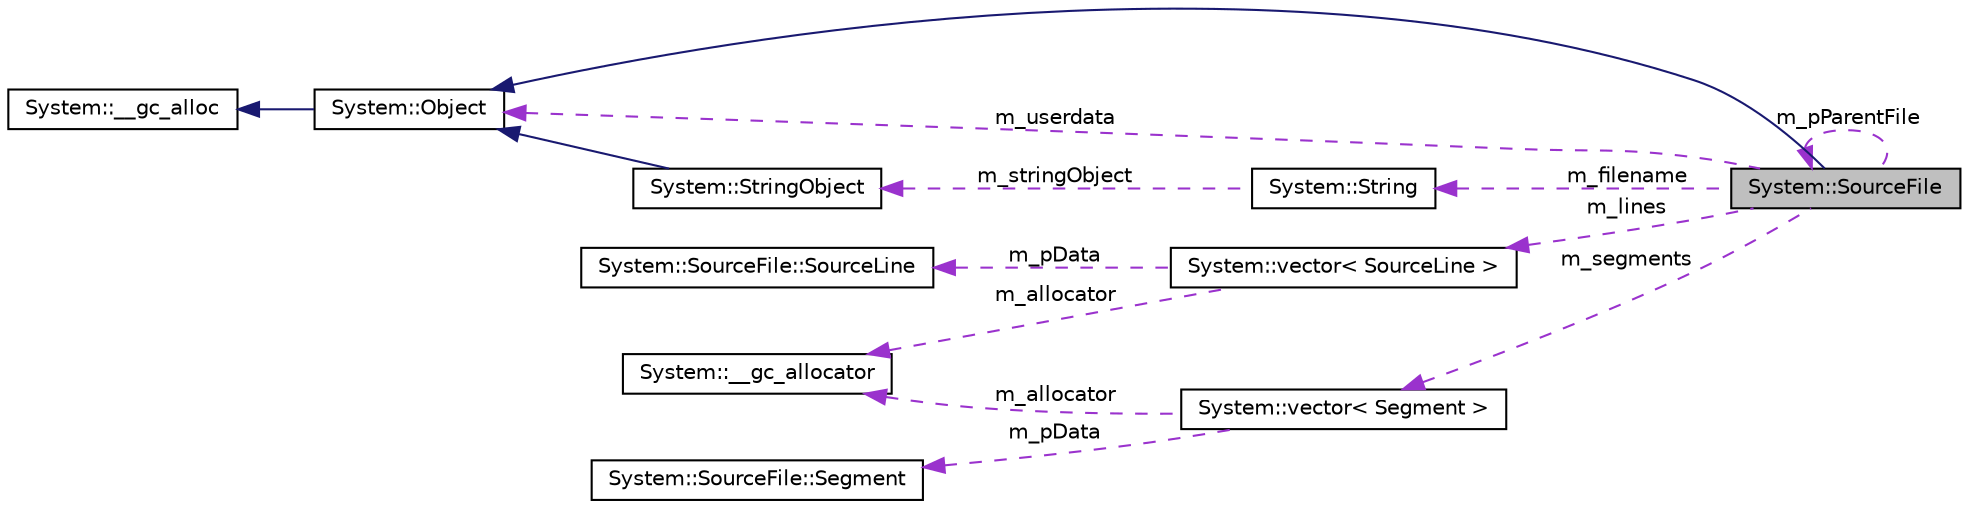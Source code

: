 digraph G
{
  edge [fontname="Helvetica",fontsize="10",labelfontname="Helvetica",labelfontsize="10"];
  node [fontname="Helvetica",fontsize="10",shape=record];
  rankdir="LR";
  Node1 [label="System::SourceFile",height=0.2,width=0.4,color="black", fillcolor="grey75", style="filled" fontcolor="black"];
  Node2 -> Node1 [dir="back",color="midnightblue",fontsize="10",style="solid",fontname="Helvetica"];
  Node2 [label="System::Object",height=0.2,width=0.4,color="black", fillcolor="white", style="filled",URL="$class_system_1_1_object.html"];
  Node3 -> Node2 [dir="back",color="midnightblue",fontsize="10",style="solid",fontname="Helvetica"];
  Node3 [label="System::__gc_alloc",height=0.2,width=0.4,color="black", fillcolor="white", style="filled",URL="$class_system_1_1____gc__alloc.html"];
  Node1 -> Node1 [dir="back",color="darkorchid3",fontsize="10",style="dashed",label=" m_pParentFile" ,fontname="Helvetica"];
  Node4 -> Node1 [dir="back",color="darkorchid3",fontsize="10",style="dashed",label=" m_segments" ,fontname="Helvetica"];
  Node4 [label="System::vector\< Segment \>",height=0.2,width=0.4,color="black", fillcolor="white", style="filled",URL="$class_system_1_1vector.html"];
  Node5 -> Node4 [dir="back",color="darkorchid3",fontsize="10",style="dashed",label=" m_allocator" ,fontname="Helvetica"];
  Node5 [label="System::__gc_allocator",height=0.2,width=0.4,color="black", fillcolor="white", style="filled",URL="$class_system_1_1____gc__allocator.html"];
  Node6 -> Node4 [dir="back",color="darkorchid3",fontsize="10",style="dashed",label=" m_pData" ,fontname="Helvetica"];
  Node6 [label="System::SourceFile::Segment",height=0.2,width=0.4,color="black", fillcolor="white", style="filled",URL="$class_system_1_1_source_file_1_1_segment.html"];
  Node7 -> Node1 [dir="back",color="darkorchid3",fontsize="10",style="dashed",label=" m_lines" ,fontname="Helvetica"];
  Node7 [label="System::vector\< SourceLine \>",height=0.2,width=0.4,color="black", fillcolor="white", style="filled",URL="$class_system_1_1vector.html"];
  Node5 -> Node7 [dir="back",color="darkorchid3",fontsize="10",style="dashed",label=" m_allocator" ,fontname="Helvetica"];
  Node8 -> Node7 [dir="back",color="darkorchid3",fontsize="10",style="dashed",label=" m_pData" ,fontname="Helvetica"];
  Node8 [label="System::SourceFile::SourceLine",height=0.2,width=0.4,color="black", fillcolor="white", style="filled",URL="$class_system_1_1_source_file_1_1_source_line.html"];
  Node9 -> Node1 [dir="back",color="darkorchid3",fontsize="10",style="dashed",label=" m_filename" ,fontname="Helvetica"];
  Node9 [label="System::String",height=0.2,width=0.4,color="black", fillcolor="white", style="filled",URL="$class_system_1_1_string.html"];
  Node10 -> Node9 [dir="back",color="darkorchid3",fontsize="10",style="dashed",label=" m_stringObject" ,fontname="Helvetica"];
  Node10 [label="System::StringObject",height=0.2,width=0.4,color="black", fillcolor="white", style="filled",URL="$class_system_1_1_string_object.html"];
  Node2 -> Node10 [dir="back",color="midnightblue",fontsize="10",style="solid",fontname="Helvetica"];
  Node2 -> Node1 [dir="back",color="darkorchid3",fontsize="10",style="dashed",label=" m_userdata" ,fontname="Helvetica"];
}
